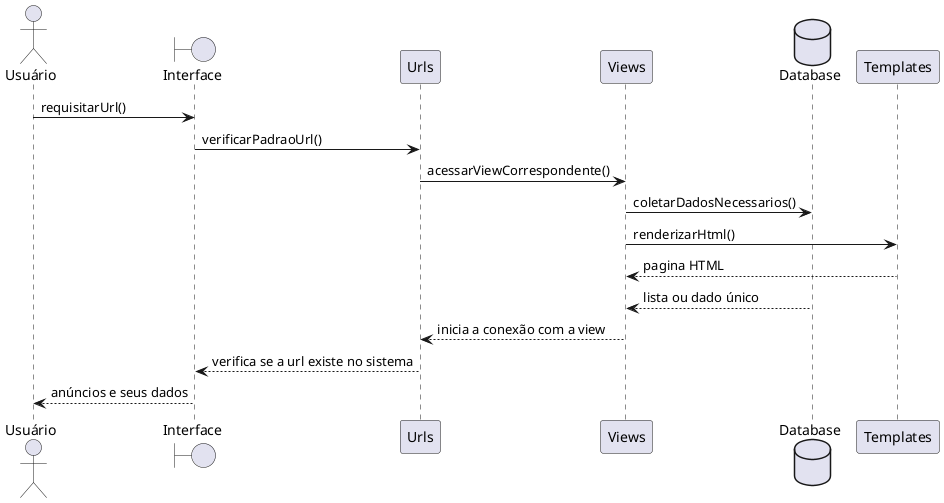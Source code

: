 @startuml Diagrama de Sequência Model View Template
actor       Usuário     as Foo1
boundary    Interface    as Foo2
Foo1 -> Foo2 : requisitarUrl()
Foo2 -> Urls : verificarPadraoUrl()
Urls -> Views : acessarViewCorrespondente()
database    Database    as Foo5
Views -> Foo5 : coletarDadosNecessarios()
Views -> Templates : renderizarHtml()

Views <-- Templates : pagina HTML
Views <-- Foo5 : lista ou dado único
Urls <-- Views : inicia a conexão com a view
Foo2 <-- Urls : verifica se a url existe no sistema
Foo1 <-- Foo2 : anúncios e seus dados
@enduml